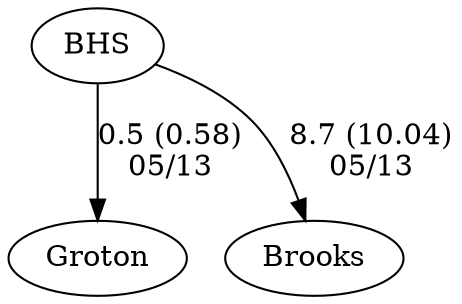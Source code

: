 digraph boys3foursBHS {Groton [URL="boys3foursBHSGroton.html"];BHS [URL="boys3foursBHSBHS.html"];Brooks [URL="boys3foursBHSBrooks.html"];BHS -> Groton[label="0.5 (0.58)
05/13", weight="100", tooltip="NEIRA Boys Fours,Belmont Hill vs Brooks & Nobles			
Distance: 1300m Conditions: Gusty tail/cross-tail, which made for tricky aligning at the start, but great racing conditions. Terrific job by all the coxswains navigating three-across racing on the Powerhouse! Comments: The 2V4 race started slightly over the line. Thanks to Brooks & Groton for an exciting afternoon of tight racing!
None", URL="http://www.row2k.com/results/resultspage.cfm?UID=BB257C1BB6B51FDE5ADB9DC0DD1718AB&cat=1", random="random"]; 
BHS -> Brooks[label="8.7 (10.04)
05/13", weight="92", tooltip="NEIRA Boys Fours,Belmont Hill vs Brooks & Nobles			
Distance: 1300m Conditions: Gusty tail/cross-tail, which made for tricky aligning at the start, but great racing conditions. Terrific job by all the coxswains navigating three-across racing on the Powerhouse! Comments: The 2V4 race started slightly over the line. Thanks to Brooks & Groton for an exciting afternoon of tight racing!
None", URL="http://www.row2k.com/results/resultspage.cfm?UID=BB257C1BB6B51FDE5ADB9DC0DD1718AB&cat=1", random="random"]}